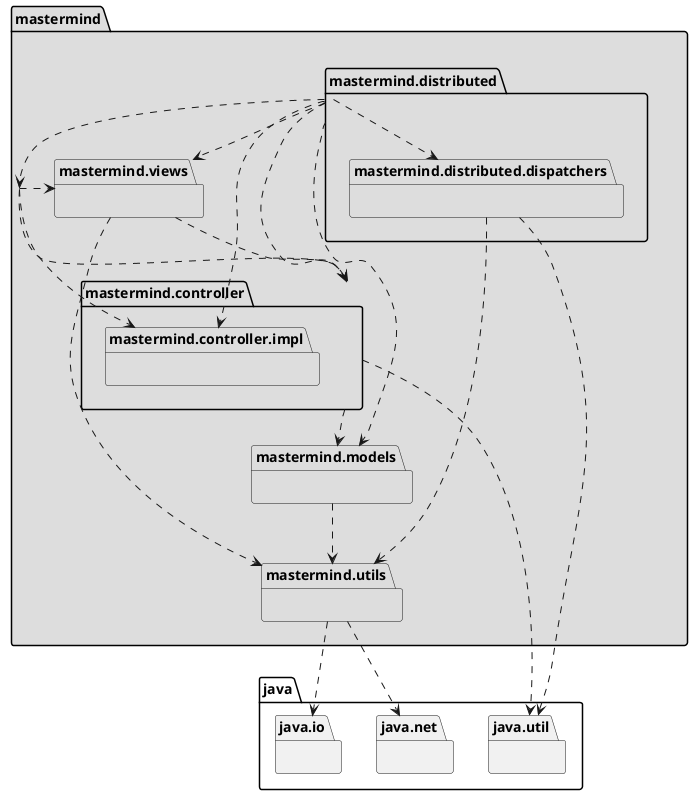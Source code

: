 @startuml

    package mastermind #DDDDDD { }
    package mastermind.models #DDDDDD { }
    package mastermind.controller #DDDDDD{ }
    package mastermind.views #DDDDDD { }
    package mastermind.distributed #DDDDDD { }
    package mastermind.distributed.dispatchers #DDDDDD { }
    package mastermind.utils #DDDDDD { }
    package mastermind.controller.impl #DDDDDD {}
    package java.net{}
    package java.util{ }
    package java.io{ }

    mastermind.distributed .down.> mastermind
    mastermind.distributed .down.> mastermind.views
    mastermind.distributed .down.> mastermind.models
    mastermind.distributed .down.> mastermind.controller
    mastermind.distributed .down.> mastermind.controller.impl
    mastermind.distributed .down.> mastermind.distributed.dispatchers

    mastermind .down.> mastermind.controller.impl
    mastermind .down.> mastermind.controller
    mastermind .down.> mastermind.views

    mastermind.controller .down.> mastermind.models
    mastermind.controller .down.> java.util

    mastermind.models .down.> mastermind.utils
    mastermind.utils .down.> java.io
    mastermind.utils .down.> java.net
    mastermind.views .down.> mastermind.utils
    mastermind.distributed.dispatchers .down.> mastermind.utils
    mastermind.views .down.> mastermind.controller

    mastermind.distributed.dispatchers .down.> java.util
@enduml
